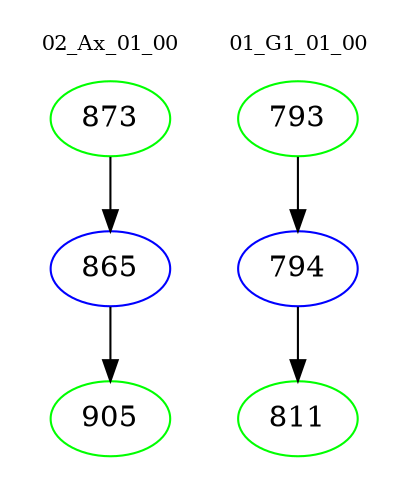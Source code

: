 digraph{
subgraph cluster_0 {
color = white
label = "02_Ax_01_00";
fontsize=10;
T0_873 [label="873", color="green"]
T0_873 -> T0_865 [color="black"]
T0_865 [label="865", color="blue"]
T0_865 -> T0_905 [color="black"]
T0_905 [label="905", color="green"]
}
subgraph cluster_1 {
color = white
label = "01_G1_01_00";
fontsize=10;
T1_793 [label="793", color="green"]
T1_793 -> T1_794 [color="black"]
T1_794 [label="794", color="blue"]
T1_794 -> T1_811 [color="black"]
T1_811 [label="811", color="green"]
}
}
